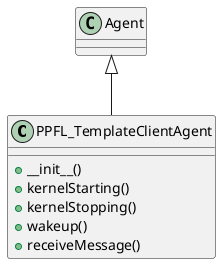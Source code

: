 @startuml
class PPFL_TemplateClientAgent {
  + __init__()
  + kernelStarting()
  + kernelStopping()
  + wakeup()
  + receiveMessage()
}
Agent <|-- PPFL_TemplateClientAgent
@enduml